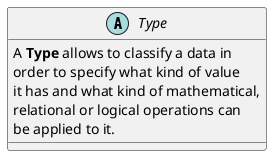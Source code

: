 @startuml

abstract class Type
{
  A **Type** allows to classify a data in
  order to specify what kind of value
  it has and what kind of mathematical,
  relational or logical operations can
  be applied to it.
}

@enduml